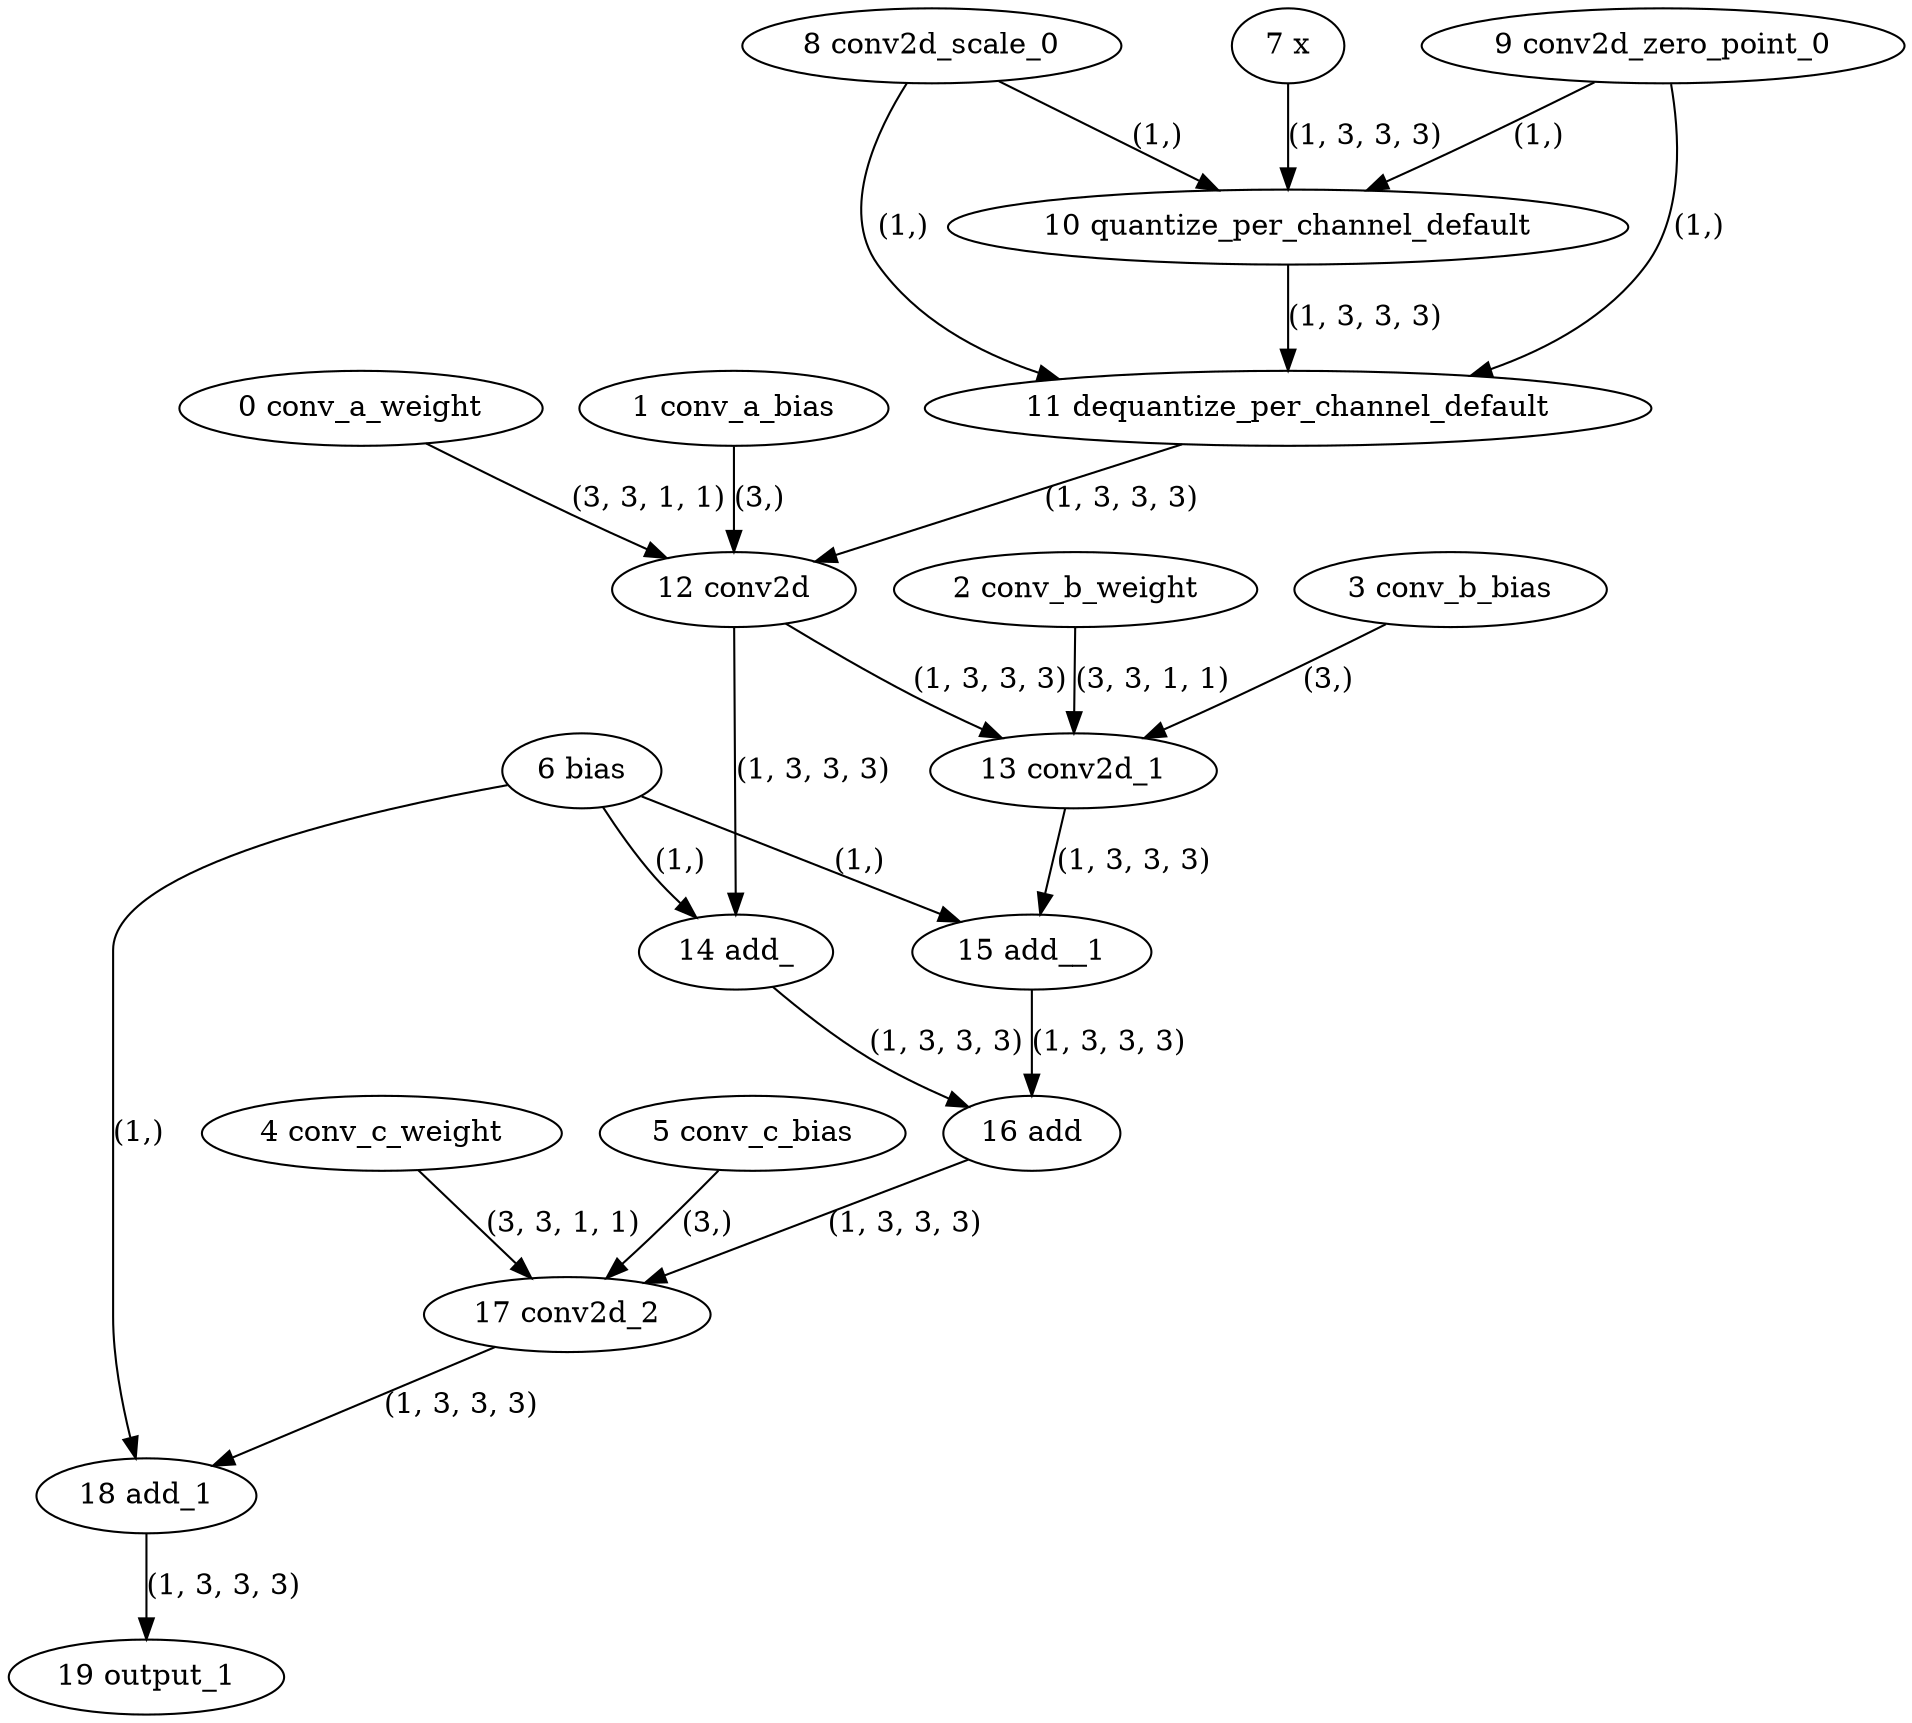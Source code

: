 strict digraph  {
"0 conv_a_weight" [id=0, type=get_attr];
"1 conv_a_bias" [id=1, type=get_attr];
"2 conv_b_weight" [id=2, type=get_attr];
"3 conv_b_bias" [id=3, type=get_attr];
"4 conv_c_weight" [id=4, type=get_attr];
"5 conv_c_bias" [id=5, type=get_attr];
"6 bias" [id=6, type=get_attr];
"7 x" [id=7, type=input];
"8 conv2d_scale_0" [id=8, type=get_attr];
"9 conv2d_zero_point_0" [id=9, type=get_attr];
"10 quantize_per_channel_default" [id=10, type=quantize_per_channel];
"11 dequantize_per_channel_default" [id=11, type=dequantize_per_channel];
"12 conv2d" [id=12, type=conv2d];
"13 conv2d_1" [id=13, type=conv2d];
"14 add_" [id=14, type=add_];
"15 add__1" [id=15, type=add_];
"16 add" [id=16, type=add];
"17 conv2d_2" [id=17, type=conv2d];
"18 add_1" [id=18, type=add];
"19 output_1" [id=19, type=output];
"0 conv_a_weight" -> "12 conv2d"  [label="(3, 3, 1, 1)", style=solid];
"1 conv_a_bias" -> "12 conv2d"  [label="(3,)", style=solid];
"2 conv_b_weight" -> "13 conv2d_1"  [label="(3, 3, 1, 1)", style=solid];
"3 conv_b_bias" -> "13 conv2d_1"  [label="(3,)", style=solid];
"4 conv_c_weight" -> "17 conv2d_2"  [label="(3, 3, 1, 1)", style=solid];
"5 conv_c_bias" -> "17 conv2d_2"  [label="(3,)", style=solid];
"6 bias" -> "14 add_"  [label="(1,)", style=solid];
"6 bias" -> "15 add__1"  [label="(1,)", style=solid];
"6 bias" -> "18 add_1"  [label="(1,)", style=solid];
"7 x" -> "10 quantize_per_channel_default"  [label="(1, 3, 3, 3)", style=solid];
"8 conv2d_scale_0" -> "10 quantize_per_channel_default"  [label="(1,)", style=solid];
"8 conv2d_scale_0" -> "11 dequantize_per_channel_default"  [label="(1,)", style=solid];
"9 conv2d_zero_point_0" -> "10 quantize_per_channel_default"  [label="(1,)", style=solid];
"9 conv2d_zero_point_0" -> "11 dequantize_per_channel_default"  [label="(1,)", style=solid];
"10 quantize_per_channel_default" -> "11 dequantize_per_channel_default"  [label="(1, 3, 3, 3)", style=solid];
"11 dequantize_per_channel_default" -> "12 conv2d"  [label="(1, 3, 3, 3)", style=solid];
"12 conv2d" -> "13 conv2d_1"  [label="(1, 3, 3, 3)", style=solid];
"12 conv2d" -> "14 add_"  [label="(1, 3, 3, 3)", style=solid];
"13 conv2d_1" -> "15 add__1"  [label="(1, 3, 3, 3)", style=solid];
"14 add_" -> "16 add"  [label="(1, 3, 3, 3)", style=solid];
"15 add__1" -> "16 add"  [label="(1, 3, 3, 3)", style=solid];
"16 add" -> "17 conv2d_2"  [label="(1, 3, 3, 3)", style=solid];
"17 conv2d_2" -> "18 add_1"  [label="(1, 3, 3, 3)", style=solid];
"18 add_1" -> "19 output_1"  [label="(1, 3, 3, 3)", style=solid];
}
